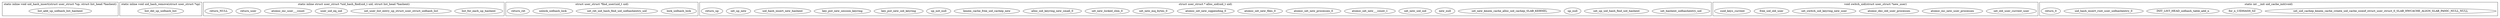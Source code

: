 digraph user_c{
	subgraph cluster_uid_hash_insert{
		label="static inline void uid_hash_insert(struct user_struct *up, struct list_head *hashent)";
		list_add_up_uidhash_list_hashent[label="list_add_up_uidhash_list_hashent"];
	}

	subgraph cluster_uid_hash_remove{
		label="static inline void uid_hash_remove(struct user_struct *up)";
		list_del_up_uidhash_list[label="list_del_up_uidhash_list"];
		
	}

	subgraph cluster_uid_hash_find{
		label="static inline struct user_struct *uid_hash_find(uid_t uid, struct list_head *hashent)";
		list_for_each_up_hashent[label="list_for_each_up_hashent"];
		set_user_list_entry_up_struct_user_struct_uidhash_list[label="set_user_list_entry_up_struct_user_struct_uidhash_list"];
		user_uid_eq_uid[label="user_uid_eq_uid"];
		atomic_inc_user___count[label="atomic_inc_user___count"];
		return_user[label="return_user"];
		return_NULL[label="return_NULL"];
	}

	subgraph cluster_find_user{
		label="struct user_struct *find_user(uid_t uid)";
		lock_uidhash_lock[label="lock_uidhash_lock"];
		set_ret_uid_hash_find_uid_uidhashentry_uid[label="set_ret_uid_hash_find_uid_uidhashentry_uid"];
		unlock_uidhash_lock[label="unlock_uidhash_lock"];
		return_ret[label="return_ret"];
	}

	subgraph cluster_alloc_uid{
		label="struct user_struct * alloc_uid(uid_t uid)";
		set_hashent_uidhashentry_uid[label="set_hashent_uidhashentry_uid"];
		lock_uidhash_lock[label="lock_uidhash_lock"];
		set_up_uid_hash_find_uid_hashent[label="set_up_uid_hash_find_uid_hashent"];
		unlock_uidhash_lock[label="unlock_uidhash_lock"];
		up_null[label="up_null"];
		set_new_kmem_cache_alloc_uid_cachep_SLAB_KERNEL[label="set_new_kmem_cache_alloc_uid_cachep_SLAB_KERNEL"];
		new_null[label="new_null"];
		return_NULL[label="return_NULL"];
		set_new_uid_uid[label="set_new_uid_uid"];
		atomic_set_new___count_1[label="atomic_set_new___count_1"];
		atomic_set_new_processes_0[label="atomic_set_new_processes_0"];
		atomic_set_new_files_0[label="atomic_set_new_files_0"];
		atomic_set_new_sigpending_0[label="atomic_set_new_sigpending_0"];
		set_new_mq_bytes_0[label="set_new_mq_bytes_0"];
		set_new_locked_shm_0[label="set_new_locked_shm_0"];
		alloc_uid_keyring_new_small_0[label="alloc_uid_keyring_new_small_0"];
		kmem_cache_free_uid_cachep_new[label="kmem_cache_free_uid_cachep_new"];
		return_NULL[label="return_NULL"];
		lock_uidhash_lock[label="lock_uidhash_lock"];
		set_up_uid_hash_find_uid_hashent[label="set_up_uid_hash_find_uid_hashent"];
		up_not_null[label="up_not_null"];
		key_put_new_uid_keyring[label="key_put_new_uid_keyring"];
		key_put_new_session_keyring[label="key_put_new_session_keyring"];
		kmem_cache_free_uid_cachep_new[label="kmem_cache_free_uid_cachep_new"];
		uid_hash_insert_new_hashent[label="uid_hash_insert_new_hashent"];
		set_up_new[label="set_up_new"];
		unlock_uidhash_lock[label="unlock_uidhash_lock"];
		return_up[label="return_up"];
	}

	subgraph cluster_switch_uid{
		label="void switch_uid(struct user_struct *new_user)";
		set_old_user_current_user[label="set_old_user_current_user"];
		atomic_inc_new_user_processes[label="atomic_inc_new_user_processes"];
		atomic_dec_old_user_processes[label="atomic_dec_old_user_processes"];
		set_switch_uid_keyring_new_user[label="set_switch_uid_keyring_new_user"];
		free_uid_old_user[label="free_uid_old_user"];
		suid_keys_current[label="suid_keys_current"];
	}

	subgraph cluster_uid_cache_init{
		label="static int __init uid_cache_init(void)";
		set_uid_cachep_kmem_cache_create_uid_cache_sizeof_struct_user_struct_0_SLAB_HWCACHE_ALIGN_SLAB_PANIC_NULL_NULL[label="set_uid_cachep_kmem_cache_create_uid_cache_sizeof_struct_user_struct_0_SLAB_HWCACHE_ALIGN_SLAB_PANIC_NULL_NULL"];
		for_n_UIDHASH_SZ[label="for_n_UIDHASH_SZ"];
		INIT_LIST_HEAD_uidhash_table_add_n[label="INIT_LIST_HEAD_uidhash_table_add_n"];
		lock_uidhash_lock[label="lock_uidhash_lock"];
		uid_hash_insert_root_user_uidhashentry_0[label="uid_hash_insert_root_user_uidhashentry_0"];
		unlock_uidhash_lock[label="unlock_uidhash_lock"];
		return_0[label="return_0"];
	}
}
